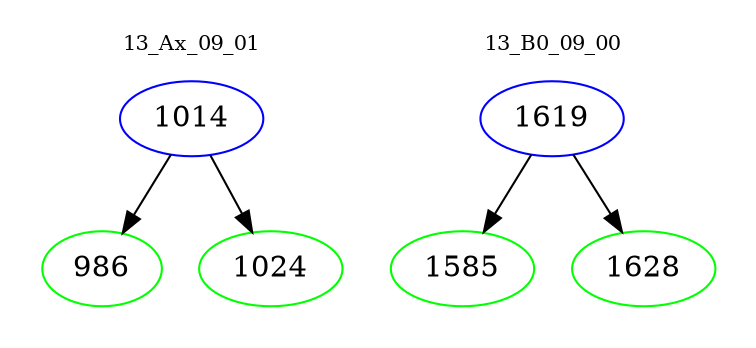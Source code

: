 digraph{
subgraph cluster_0 {
color = white
label = "13_Ax_09_01";
fontsize=10;
T0_1014 [label="1014", color="blue"]
T0_1014 -> T0_986 [color="black"]
T0_986 [label="986", color="green"]
T0_1014 -> T0_1024 [color="black"]
T0_1024 [label="1024", color="green"]
}
subgraph cluster_1 {
color = white
label = "13_B0_09_00";
fontsize=10;
T1_1619 [label="1619", color="blue"]
T1_1619 -> T1_1585 [color="black"]
T1_1585 [label="1585", color="green"]
T1_1619 -> T1_1628 [color="black"]
T1_1628 [label="1628", color="green"]
}
}
